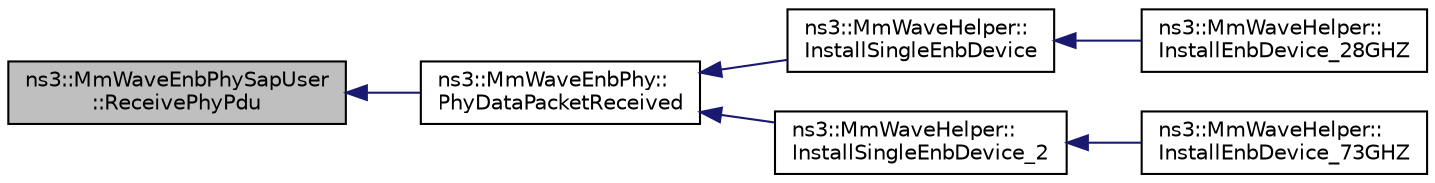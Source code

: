 digraph "ns3::MmWaveEnbPhySapUser::ReceivePhyPdu"
{
  edge [fontname="Helvetica",fontsize="10",labelfontname="Helvetica",labelfontsize="10"];
  node [fontname="Helvetica",fontsize="10",shape=record];
  rankdir="LR";
  Node1 [label="ns3::MmWaveEnbPhySapUser\l::ReceivePhyPdu",height=0.2,width=0.4,color="black", fillcolor="grey75", style="filled", fontcolor="black"];
  Node1 -> Node2 [dir="back",color="midnightblue",fontsize="10",style="solid"];
  Node2 [label="ns3::MmWaveEnbPhy::\lPhyDataPacketReceived",height=0.2,width=0.4,color="black", fillcolor="white", style="filled",URL="$d1/d58/classns3_1_1MmWaveEnbPhy.html#a4da2f965c88f46e2ff20d17992b001ce"];
  Node2 -> Node3 [dir="back",color="midnightblue",fontsize="10",style="solid"];
  Node3 [label="ns3::MmWaveHelper::\lInstallSingleEnbDevice",height=0.2,width=0.4,color="black", fillcolor="white", style="filled",URL="$dd/d6b/classns3_1_1MmWaveHelper.html#a3198d03edd662d9d9e46f5895f0217db"];
  Node3 -> Node4 [dir="back",color="midnightblue",fontsize="10",style="solid"];
  Node4 [label="ns3::MmWaveHelper::\lInstallEnbDevice_28GHZ",height=0.2,width=0.4,color="black", fillcolor="white", style="filled",URL="$dd/d6b/classns3_1_1MmWaveHelper.html#a3e0d0318741fcb8717b2db52bbe63d3c"];
  Node2 -> Node5 [dir="back",color="midnightblue",fontsize="10",style="solid"];
  Node5 [label="ns3::MmWaveHelper::\lInstallSingleEnbDevice_2",height=0.2,width=0.4,color="black", fillcolor="white", style="filled",URL="$dd/d6b/classns3_1_1MmWaveHelper.html#a9e8fdb55ce66ac62798d0707edb9d871"];
  Node5 -> Node6 [dir="back",color="midnightblue",fontsize="10",style="solid"];
  Node6 [label="ns3::MmWaveHelper::\lInstallEnbDevice_73GHZ",height=0.2,width=0.4,color="black", fillcolor="white", style="filled",URL="$dd/d6b/classns3_1_1MmWaveHelper.html#aab63ebad5509a2c9392d6de3668b0d09"];
}
